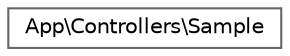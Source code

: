 digraph "Graphical Class Hierarchy"
{
 // LATEX_PDF_SIZE
  bgcolor="transparent";
  edge [fontname=Helvetica,fontsize=10,labelfontname=Helvetica,labelfontsize=10];
  node [fontname=Helvetica,fontsize=10,shape=box,height=0.2,width=0.4];
  rankdir="LR";
  Node0 [id="Node000000",label="App\\Controllers\\Sample",height=0.2,width=0.4,color="grey40", fillcolor="white", style="filled",URL="$classApp_1_1Controllers_1_1Sample.html",tooltip=" "];
}
